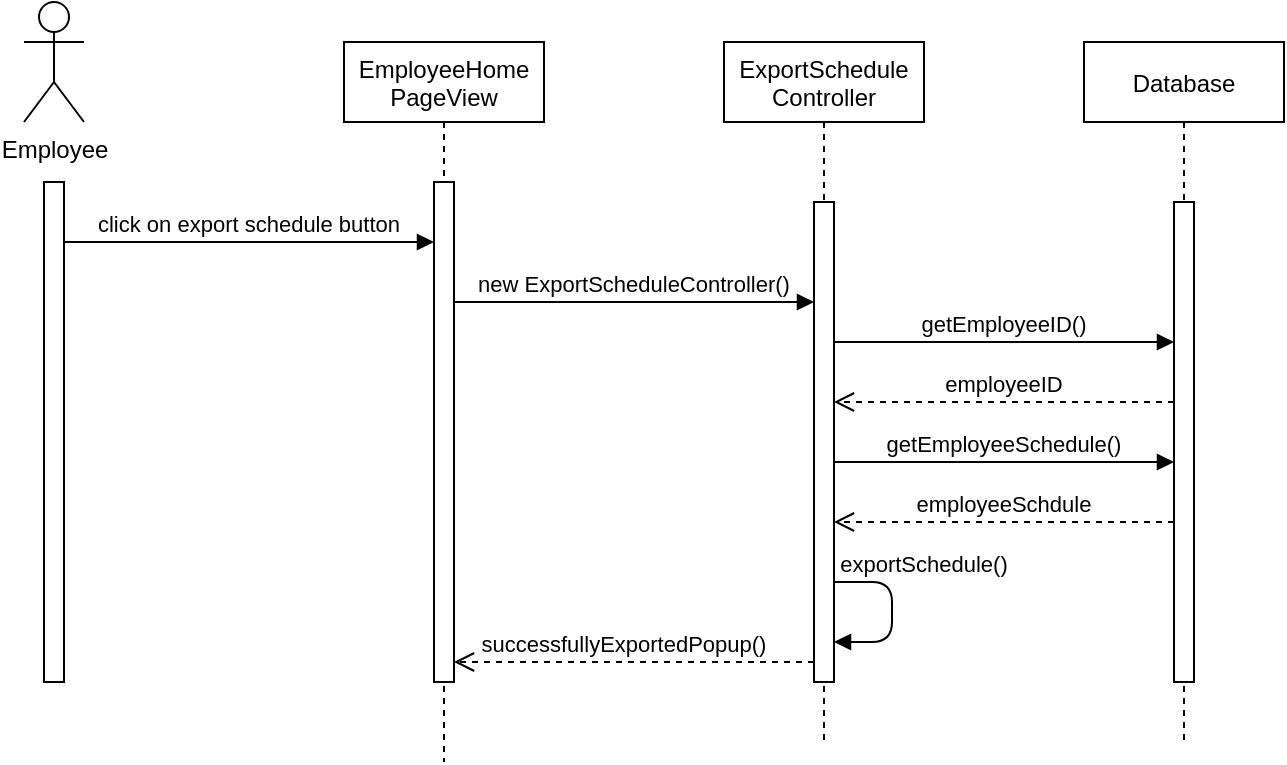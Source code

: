 <mxfile version="14.1.8" type="github">
  <diagram id="5uT8dm61a1b_Dk0GXY2D" name="Page-1">
    <mxGraphModel dx="1108" dy="451" grid="1" gridSize="10" guides="1" tooltips="1" connect="1" arrows="1" fold="1" page="1" pageScale="1" pageWidth="827" pageHeight="1169" math="0" shadow="0">
      <root>
        <mxCell id="0" />
        <mxCell id="1" parent="0" />
        <mxCell id="bG4xbo2p4vwZnYhVoT0--1" value="EmployeeHome&#xa;PageView" style="shape=umlLifeline;perimeter=lifelinePerimeter;container=1;collapsible=0;recursiveResize=0;rounded=0;shadow=0;strokeWidth=1;" parent="1" vertex="1">
          <mxGeometry x="210" y="80" width="100" height="360" as="geometry" />
        </mxCell>
        <mxCell id="bG4xbo2p4vwZnYhVoT0--2" value="" style="points=[];perimeter=orthogonalPerimeter;rounded=0;shadow=0;strokeWidth=1;" parent="bG4xbo2p4vwZnYhVoT0--1" vertex="1">
          <mxGeometry x="45" y="70" width="10" height="250" as="geometry" />
        </mxCell>
        <mxCell id="bG4xbo2p4vwZnYhVoT0--3" value="ExportSchedule&#xa;Controller" style="shape=umlLifeline;perimeter=lifelinePerimeter;container=1;collapsible=0;recursiveResize=0;rounded=0;shadow=0;strokeWidth=1;" parent="1" vertex="1">
          <mxGeometry x="400" y="80" width="100" height="350" as="geometry" />
        </mxCell>
        <mxCell id="bG4xbo2p4vwZnYhVoT0--4" value="" style="points=[];perimeter=orthogonalPerimeter;rounded=0;shadow=0;strokeWidth=1;" parent="bG4xbo2p4vwZnYhVoT0--3" vertex="1">
          <mxGeometry x="45" y="80" width="10" height="240" as="geometry" />
        </mxCell>
        <mxCell id="bG4xbo2p4vwZnYhVoT0--5" value="Employee" style="shape=umlActor;verticalLabelPosition=bottom;verticalAlign=top;html=1;outlineConnect=0;" parent="1" vertex="1">
          <mxGeometry x="50" y="60" width="30" height="60" as="geometry" />
        </mxCell>
        <mxCell id="bG4xbo2p4vwZnYhVoT0--6" value="Database" style="shape=umlLifeline;perimeter=lifelinePerimeter;container=1;collapsible=0;recursiveResize=0;rounded=0;shadow=0;strokeWidth=1;" parent="1" vertex="1">
          <mxGeometry x="580" y="80" width="100" height="350" as="geometry" />
        </mxCell>
        <mxCell id="bG4xbo2p4vwZnYhVoT0--7" value="" style="points=[];perimeter=orthogonalPerimeter;rounded=0;shadow=0;strokeWidth=1;" parent="bG4xbo2p4vwZnYhVoT0--6" vertex="1">
          <mxGeometry x="45" y="80" width="10" height="240" as="geometry" />
        </mxCell>
        <mxCell id="bG4xbo2p4vwZnYhVoT0--8" value="" style="points=[];perimeter=orthogonalPerimeter;rounded=0;shadow=0;strokeWidth=1;" parent="1" vertex="1">
          <mxGeometry x="60" y="150" width="10" height="250" as="geometry" />
        </mxCell>
        <mxCell id="bG4xbo2p4vwZnYhVoT0--9" value="click on export schedule button" style="verticalAlign=bottom;endArrow=block;shadow=0;strokeWidth=1;" parent="1" source="bG4xbo2p4vwZnYhVoT0--8" target="bG4xbo2p4vwZnYhVoT0--2" edge="1">
          <mxGeometry relative="1" as="geometry">
            <mxPoint x="175" y="560" as="sourcePoint" />
            <mxPoint x="300" y="490" as="targetPoint" />
            <Array as="points">
              <mxPoint x="160" y="180" />
            </Array>
          </mxGeometry>
        </mxCell>
        <mxCell id="bG4xbo2p4vwZnYhVoT0--10" value="new ExportScheduleController()" style="verticalAlign=bottom;endArrow=block;shadow=0;strokeWidth=1;" parent="1" source="bG4xbo2p4vwZnYhVoT0--2" target="bG4xbo2p4vwZnYhVoT0--4" edge="1">
          <mxGeometry relative="1" as="geometry">
            <mxPoint x="228.5" y="210" as="sourcePoint" />
            <mxPoint x="413.5" y="210" as="targetPoint" />
            <Array as="points">
              <mxPoint x="318.5" y="210" />
            </Array>
          </mxGeometry>
        </mxCell>
        <mxCell id="bG4xbo2p4vwZnYhVoT0--11" value="getEmployeeID()" style="verticalAlign=bottom;endArrow=block;shadow=0;strokeWidth=1;" parent="1" source="bG4xbo2p4vwZnYhVoT0--4" target="bG4xbo2p4vwZnYhVoT0--7" edge="1">
          <mxGeometry relative="1" as="geometry">
            <mxPoint x="430" y="200" as="sourcePoint" />
            <mxPoint x="610" y="200" as="targetPoint" />
            <Array as="points">
              <mxPoint x="484" y="230" />
            </Array>
          </mxGeometry>
        </mxCell>
        <mxCell id="bG4xbo2p4vwZnYhVoT0--13" value="employeeID" style="verticalAlign=bottom;endArrow=open;dashed=1;endSize=8;shadow=0;strokeWidth=1;" parent="1" source="bG4xbo2p4vwZnYhVoT0--7" target="bG4xbo2p4vwZnYhVoT0--4" edge="1">
          <mxGeometry relative="1" as="geometry">
            <mxPoint x="330" y="560" as="targetPoint" />
            <mxPoint x="420" y="580" as="sourcePoint" />
            <Array as="points">
              <mxPoint x="530" y="260" />
            </Array>
            <mxPoint as="offset" />
          </mxGeometry>
        </mxCell>
        <mxCell id="bG4xbo2p4vwZnYhVoT0--14" value="getEmployeeSchedule()" style="verticalAlign=bottom;endArrow=block;shadow=0;strokeWidth=1;" parent="1" edge="1">
          <mxGeometry relative="1" as="geometry">
            <mxPoint x="455" y="290" as="sourcePoint" />
            <mxPoint x="625" y="290" as="targetPoint" />
            <Array as="points">
              <mxPoint x="484" y="290" />
            </Array>
          </mxGeometry>
        </mxCell>
        <mxCell id="bG4xbo2p4vwZnYhVoT0--15" value="employeeSchdule" style="verticalAlign=bottom;endArrow=open;dashed=1;endSize=8;shadow=0;strokeWidth=1;" parent="1" edge="1">
          <mxGeometry relative="1" as="geometry">
            <mxPoint x="455" y="320" as="targetPoint" />
            <mxPoint x="625" y="320" as="sourcePoint" />
            <Array as="points">
              <mxPoint x="530" y="320" />
            </Array>
            <mxPoint as="offset" />
          </mxGeometry>
        </mxCell>
        <mxCell id="bG4xbo2p4vwZnYhVoT0--18" value="exportSchedule()" style="verticalAlign=bottom;endArrow=block;shadow=0;strokeWidth=1;" parent="1" target="bG4xbo2p4vwZnYhVoT0--4" edge="1">
          <mxGeometry x="-0.341" y="16" relative="1" as="geometry">
            <mxPoint x="455" y="350" as="sourcePoint" />
            <mxPoint x="620" y="350" as="targetPoint" />
            <Array as="points">
              <mxPoint x="484" y="350" />
              <mxPoint x="484" y="380" />
            </Array>
            <mxPoint as="offset" />
          </mxGeometry>
        </mxCell>
        <mxCell id="bG4xbo2p4vwZnYhVoT0--19" value="successfullyExportedPopup()" style="verticalAlign=bottom;endArrow=open;dashed=1;endSize=8;shadow=0;strokeWidth=1;" parent="1" source="bG4xbo2p4vwZnYhVoT0--4" target="bG4xbo2p4vwZnYhVoT0--2" edge="1">
          <mxGeometry x="0.056" relative="1" as="geometry">
            <mxPoint x="270" y="390" as="targetPoint" />
            <mxPoint x="440" y="390" as="sourcePoint" />
            <Array as="points">
              <mxPoint x="345" y="390" />
            </Array>
            <mxPoint as="offset" />
          </mxGeometry>
        </mxCell>
      </root>
    </mxGraphModel>
  </diagram>
</mxfile>
